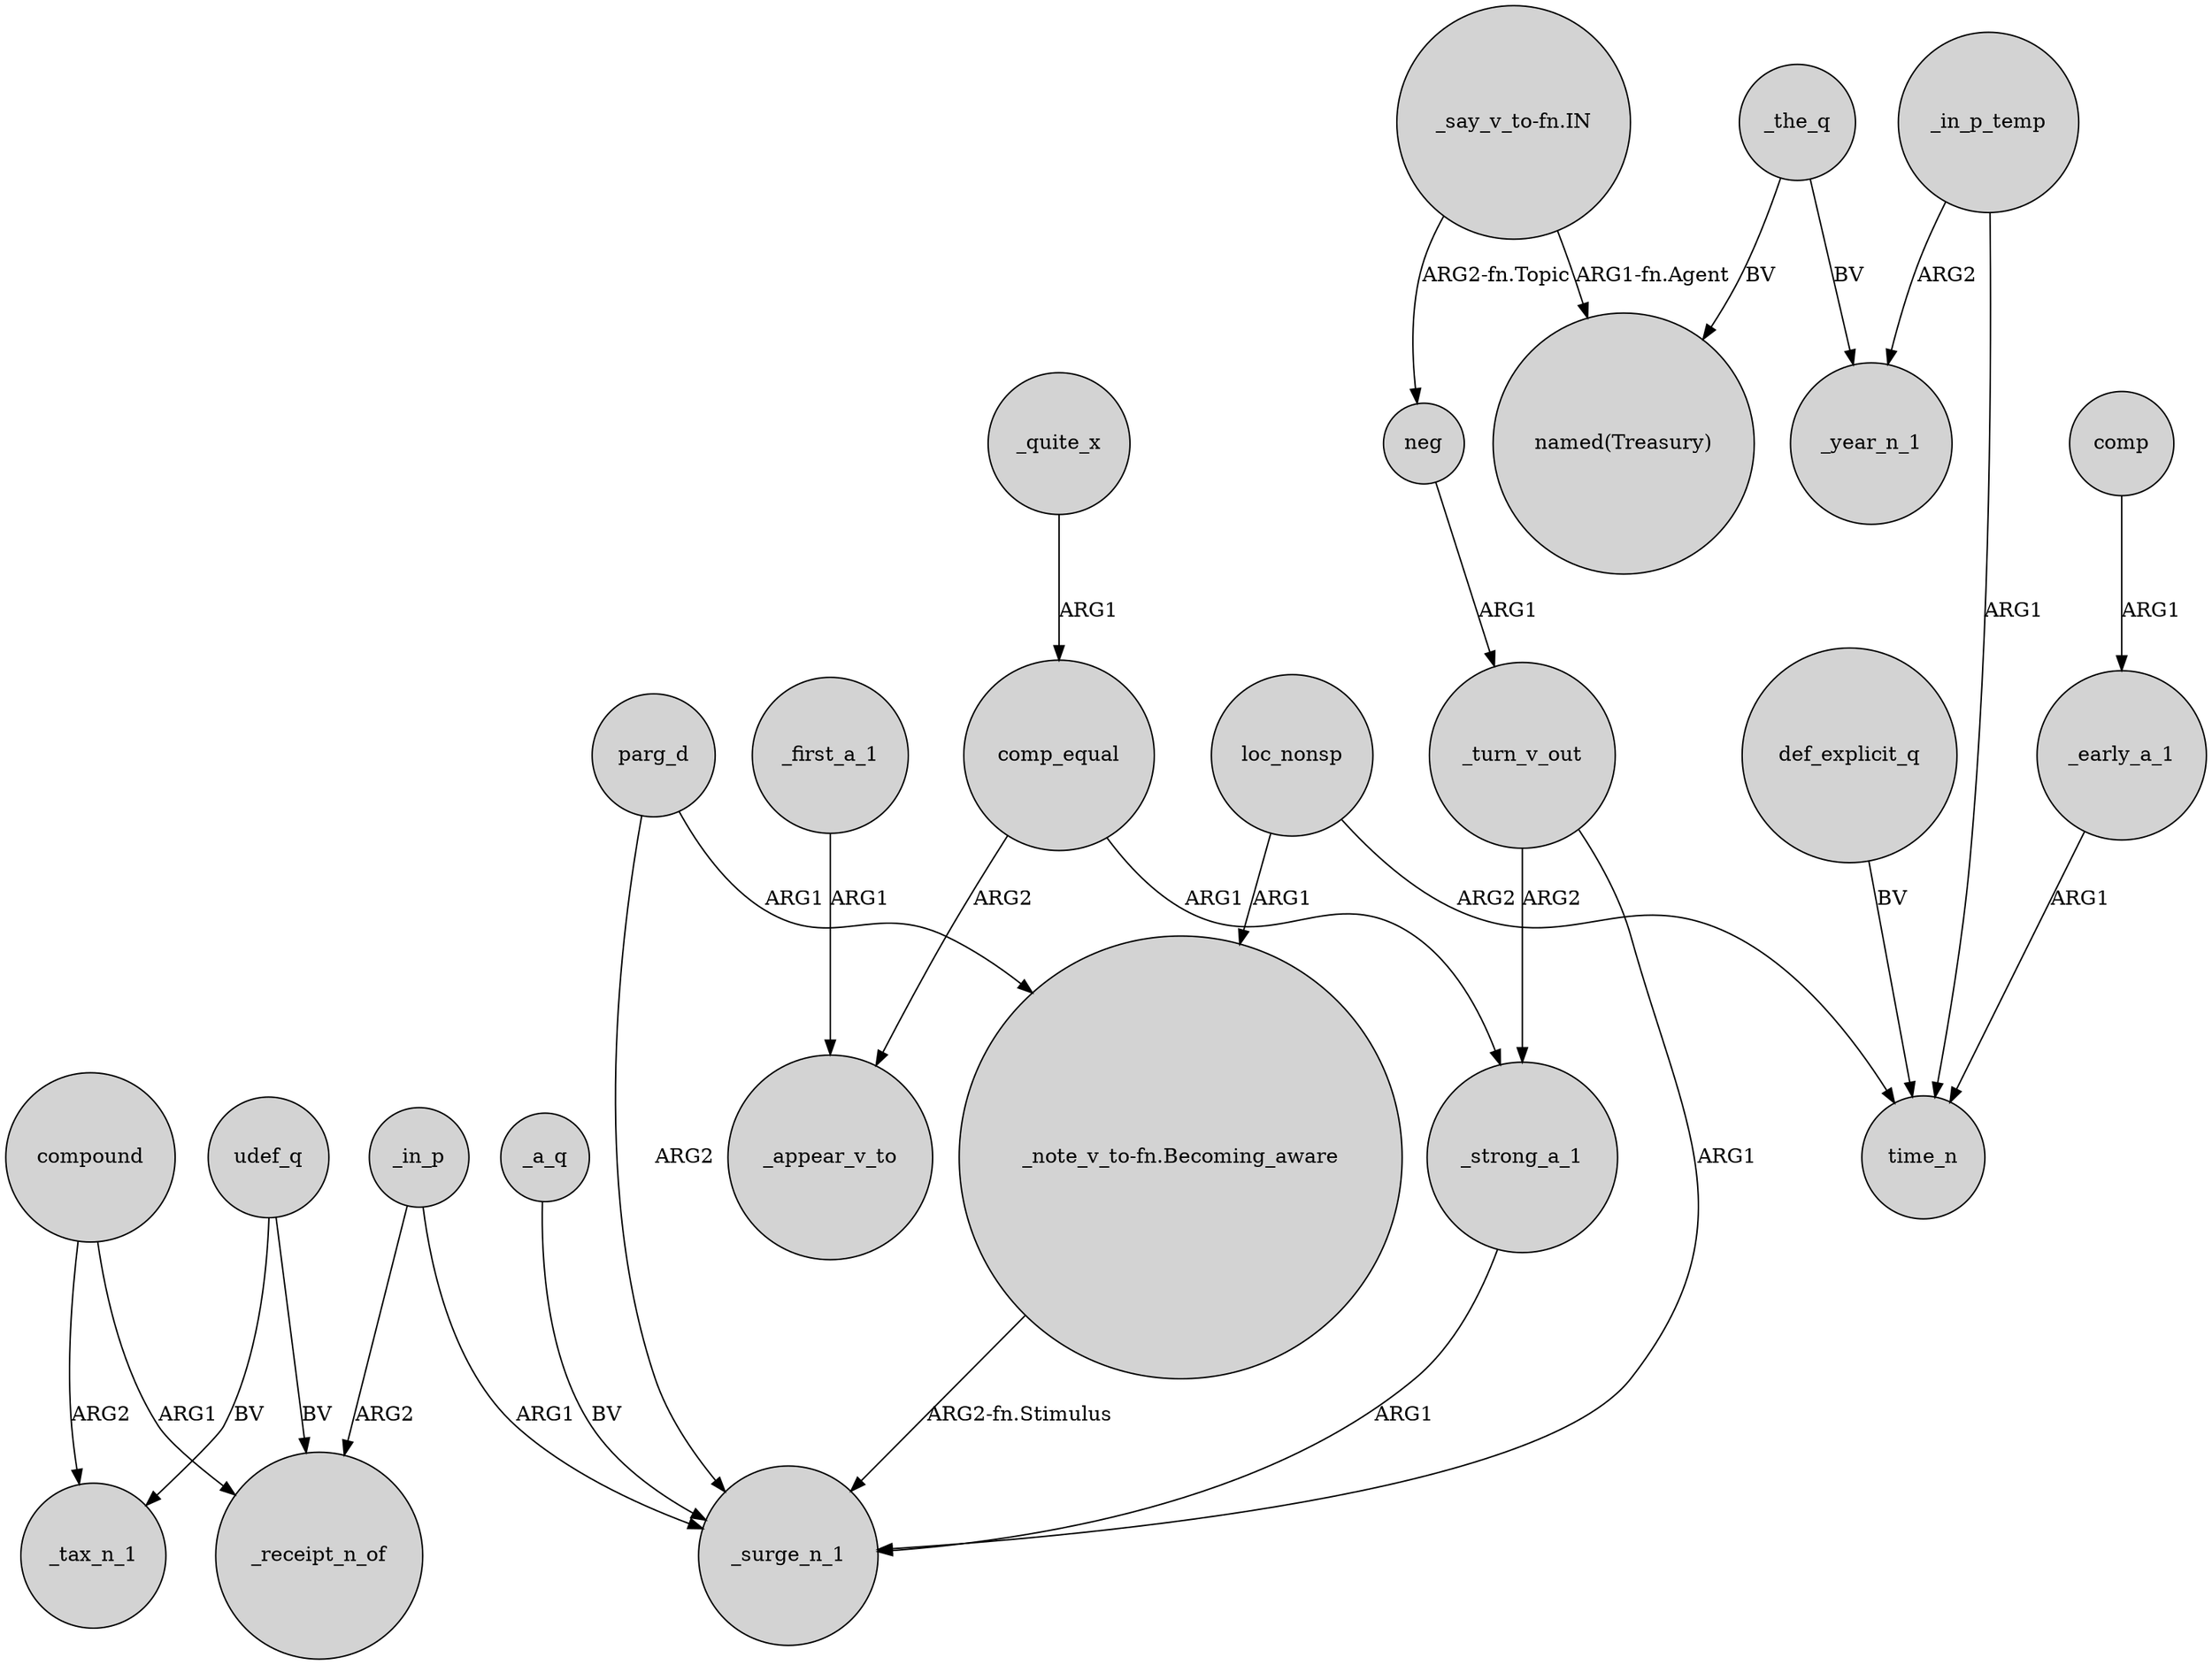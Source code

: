 digraph {
	node [shape=circle style=filled]
	_in_p -> _receipt_n_of [label=ARG2]
	_turn_v_out -> _strong_a_1 [label=ARG2]
	udef_q -> _receipt_n_of [label=BV]
	def_explicit_q -> time_n [label=BV]
	"_note_v_to-fn.Becoming_aware" -> _surge_n_1 [label="ARG2-fn.Stimulus"]
	loc_nonsp -> "_note_v_to-fn.Becoming_aware" [label=ARG1]
	_in_p -> _surge_n_1 [label=ARG1]
	_a_q -> _surge_n_1 [label=BV]
	_first_a_1 -> _appear_v_to [label=ARG1]
	loc_nonsp -> time_n [label=ARG2]
	"_say_v_to-fn.IN" -> "named(Treasury)" [label="ARG1-fn.Agent"]
	_in_p_temp -> _year_n_1 [label=ARG2]
	compound -> _receipt_n_of [label=ARG1]
	parg_d -> _surge_n_1 [label=ARG2]
	udef_q -> _tax_n_1 [label=BV]
	_strong_a_1 -> _surge_n_1 [label=ARG1]
	parg_d -> "_note_v_to-fn.Becoming_aware" [label=ARG1]
	comp_equal -> _appear_v_to [label=ARG2]
	_quite_x -> comp_equal [label=ARG1]
	comp_equal -> _strong_a_1 [label=ARG1]
	_the_q -> _year_n_1 [label=BV]
	neg -> _turn_v_out [label=ARG1]
	_the_q -> "named(Treasury)" [label=BV]
	_early_a_1 -> time_n [label=ARG1]
	"_say_v_to-fn.IN" -> neg [label="ARG2-fn.Topic"]
	_turn_v_out -> _surge_n_1 [label=ARG1]
	compound -> _tax_n_1 [label=ARG2]
	_in_p_temp -> time_n [label=ARG1]
	comp -> _early_a_1 [label=ARG1]
}
